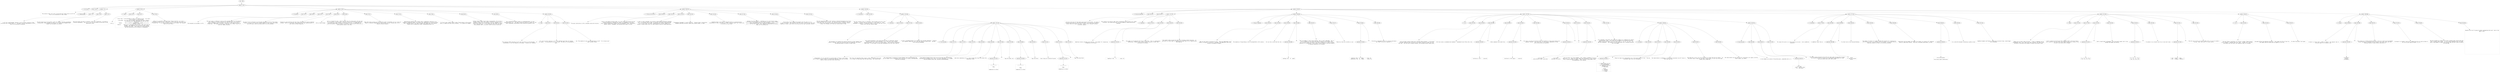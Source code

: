 digraph hierarchy {

node [fontname=Helvetica]
edge [style=dashed]

doc_0 [label="doc - 508"]


doc_0 -> { section_1}
{rank=same; section_1}

section_1 [label="section: 1-224"]


section_1 -> { header_2 block_3 section_4 section_5 section_6 section_7 section_8 section_9}
{rank=same; header_2 block_3 section_4 section_5 section_6 section_7 section_8 section_9}

header_2 [label="1 : Orb format"]

block_3 [label="block 1-224"]

section_4 [label="section: 7-21"]

section_5 [label="section: 22-43"]

section_6 [label="section: 44-92"]

section_7 [label="section: 106-142"]

section_8 [label="section: 143-150"]

section_9 [label="section: 225-457"]



block_3 -> leaf_10
leaf_10  [color=Gray,shape=rectangle,fontname=Inconsolata,label="
  The grimoire tools work with a structured text format which we call Orb.
This is an introduction to that format.

"]
section_4 -> { header_11 block_12 block_13 block_14}
{rank=same; header_11 block_12 block_13 block_14}

header_11 [label="2 : Metalanguage"]

block_12 [label="block 7-12"]

block_13 [label="block 13-16"]

block_14 [label="block 17-21"]



block_12 -> leaf_15
leaf_15  [color=Gray,shape=rectangle,fontname=Inconsolata,label="
  I call Orb a metalanguage, because it can by design include any other
structured text format within it.  Provided it may be represented in utf-8!
This is no stricture in practice. 
"]

block_13 -> leaf_16
leaf_16  [color=Gray,shape=rectangle,fontname=Inconsolata,label="The Orb format aims to be equally useful for markup, literate programming,
configuration, data exchange, and the sort of interactive notebook which 
Jupyter and org-babel can produce.
"]

block_14 -> leaf_17
leaf_17  [color=Gray,shape=rectangle,fontname=Inconsolata,label="The first parser and tool is Grimoire, which, as a bootstrap, is focused on
literate programming.  This will in turn be the format for the tools in the
bettertools suite. 

"]
section_5 -> { header_18 block_19 block_20 block_21}
{rank=same; header_18 block_19 block_20 block_21}

header_18 [label="2 : Goals"]

block_19 [label="block 22-25"]

block_20 [label="block 26-37"]

block_21 [label="block 38-43"]



block_19 -> leaf_22
leaf_22  [color=Gray,shape=rectangle,fontname=Inconsolata,label="
  Orb is:
"]

block_20 -> leaf_23
leaf_23  [color=Gray,shape=rectangle,fontname=Inconsolata,label="  - Error free:  An Orb document is never in a state of error.  Any valid
                 utf-8 string is an Orb document.
  - Line based:  Orb files may be rapidly separated into their elements
                 by splitting into lines and examining the first few
                 characters.
  - Humane:      Orb is carefully designed to be readable, as is, by
                 ordinary humans.
  - General:     There are no characters such as <>& in HTML which must be
                 escaped.  Orb codeblocks can enclose any other format,
                 including Orb format.  Orb strings are «brace balanced»
                 and can enclose any utf-8 string as a consequence. 
"]

block_21 -> leaf_24
leaf_24  [color=Gray,shape=rectangle,fontname=Inconsolata,label="While it is possible to do some fancy things with Orb, it is also a
comfortable format to write a blog post, or put a few key-value pairs into
a config file.  If you were to send an email in Orb format, the recipient
might not even notice. 

"]
section_6 -> { header_25 block_26 block_27 block_28 block_29 block_30 block_31 block_32 block_33 block_34 block_35 block_36 section_37}
{rank=same; header_25 block_26 block_27 block_28 block_29 block_30 block_31 block_32 block_33 block_34 block_35 block_36 section_37}

header_25 [label="2 : Encoding"]

block_26 [label="block 44-47"]

block_27 [label="block 48-53"]

block_28 [label="block 54-57"]

block_29 [label="block 58-61"]

block_30 [label="block 62-63"]

block_31 [label="block 64-69"]

block_32 [label="block 70-73"]

block_33 [label="block 74-78"]

block_34 [label="block 79-81"]

block_35 [label="block 82-87"]

block_36 [label="block 88-92"]

section_37 [label="section: 93-105"]



block_26 -> leaf_38
leaf_38  [color=Gray,shape=rectangle,fontname=Inconsolata,label="
Orb documents are encoded in utf-8.  
"]

block_27 -> leaf_39
leaf_39  [color=Gray,shape=rectangle,fontname=Inconsolata,label="The core syntax is defined in terms of the reachable keys on a US keyboard.
This tradition is firmly entrenched in the mid teens, and I have no
designs on budging that at present.  The miser in me likes that they're
a byte each.  The lawyer in me insists that this isn't ASCII, which is a
seven-bit legacy encoding.
"]

block_28 -> leaf_40
leaf_40  [color=Gray,shape=rectangle,fontname=Inconsolata,label="We aren't at all reluctant to use Unicode characters as part of the format. 
Grimoire «strings» are the most visible example of this, along with drawer
and fold icons, which are actual parts of an Orb document. 
"]

block_29 -> leaf_41
leaf_41  [color=Gray,shape=rectangle,fontname=Inconsolata,label="Grimoire is case sensitive and uses lower-snake-case for built-in English
phrases. There is a convention (see classes) that uses capitalization of
user words to affect semantics.  
"]

block_30 -> leaf_42
leaf_42  [color=Gray,shape=rectangle,fontname=Inconsolata,label="[tk] is there though
"]

block_31 -> leaf_43
leaf_43  [color=Gray,shape=rectangle,fontname=Inconsolata,label="Orb is a format for text.  There are many ways of writing text, but only one
way of encoding it that matters.  There is a long tail of Unicode complexity,
and there are traces of Committee spattered all over it; nonetheless we 
should be grateful that utf-8 won, in a world in which we still drive cars on
both possible sides of the road. 
"]

block_32 -> leaf_44
leaf_44  [color=Gray,shape=rectangle,fontname=Inconsolata,label="Note that while we have our [[own opinions about utf-8][httk://]] our vision of
heaven is backward-compatible with the inferior version foisted upon us by a 
jealous software monopoly.
"]

block_33 -> leaf_45
leaf_45  [color=Gray,shape=rectangle,fontname=Inconsolata,label="Bidirectional handling in a context that's indentation sensitive is an 
example of something subtle. Orb format uses indentation in a few key places,
and a compliant parser will need to detect and respect RTL [tk?] markers.
Exactly how is spelled out under [[indentation][httk://]]
"]

block_34 -> leaf_46
leaf_46  [color=Gray,shape=rectangle,fontname=Inconsolata,label="I'd love to get a Hebrew and/or Arabic fluent hacker on the project
early, to make sure this works correctly.  I'll settle for Aramaic.
"]

block_35 -> leaf_47
leaf_47  [color=Gray,shape=rectangle,fontname=Inconsolata,label="Another thing I want to get right is equivalence. If you have a
variable called \"Glück\" the compiler shouldn't complain if it's
rendered in either of the valid ways. For some sequences that's
\"any of the valid ways\". If we normalized your prose, you might
have problems later, so we don't want to solve it that way.
"]

block_36 -> leaf_48
leaf_48  [color=Gray,shape=rectangle,fontname=Inconsolata,label="This consideration mostly applys to [[hashtags][httk://]] and 
[[handles][httk://]].  The idea is that Orb files will respect all the 
wacky typographic equivalences that Unicode has gifted us with.

"]
section_37 -> { header_49 block_50 block_51 block_52}
{rank=same; header_49 block_50 block_51 block_52}

header_49 [label="4 : Tabs"]

block_50 [label="block 93-97"]

block_51 [label="block 98-101"]

block_52 [label="block 102-105"]



block_50 -> leaf_53
leaf_53  [color=Gray,shape=rectangle,fontname=Inconsolata,label="
The vexacious ASCII character 8 will never be found in an Orb document.  If
encountered, it will be reduced to two spaces.  Grimoire will complain.
"]

block_51 -> leaf_54
leaf_54  [color=Gray,shape=rectangle,fontname=Inconsolata,label="It's not an /error/ mind you, it's a well-defined input that will become 
two spaces.  If encountered by one of my tools, the tabs will be permanently
gone. 
"]

block_52 -> leaf_55
leaf_55  [color=Gray,shape=rectangle,fontname=Inconsolata,label="Yes. This applies to your source code blocks as well.  It is time we put 
away childish things.  

"]
section_7 -> { header_56 block_57 block_58 block_59 block_60 block_61 block_62 block_63 block_64}
{rank=same; header_56 block_57 block_58 block_59 block_60 block_61 block_62 block_63 block_64}

header_56 [label="2 : Prose and Structure"]

block_57 [label="block 106-109"]

block_58 [label="block 110-114"]

block_59 [label="block 115-119"]

block_60 [label="block 120-122"]

block_61 [label="block 123-126"]

block_62 [label="block 127-132"]

block_63 [label="block 133-136"]

block_64 [label="block 137-142"]



block_57 -> leaf_65
leaf_65  [color=Gray,shape=rectangle,fontname=Inconsolata,label="
The major distinction in Orb is between prose and structure.
"]

block_58 -> leaf_66
leaf_66  [color=Gray,shape=rectangle,fontname=Inconsolata,label="Prose is the default parsing state. It is far from unstructured from the
runtime perspective. Although this needn't be embedded in the parse
tree, Grimoire understands concepts such as paragraphs, words, punctuation,
capital letters, languages, and anything else proper to prose.
"]

block_59 -> leaf_67
leaf_67  [color=Gray,shape=rectangle,fontname=Inconsolata,label="I refer to human languages, but Grimoire understands programming languages
also. In principle, all of them, it shouldn't be harder to add them than
it is to call them from shell, though getting a runtime rigged up to
another runtime always calls for some finesse to derive a good experience.
"]

block_60 -> leaf_68
leaf_68  [color=Gray,shape=rectangle,fontname=Inconsolata,label="\"Programming languages\" is overly specific.  Grimoire draws a distinction
between prose and structure. Blocks may contain either, or both.
"]

block_61 -> leaf_69
leaf_69  [color=Gray,shape=rectangle,fontname=Inconsolata,label="Something that's nice about a language build on a prose/structure
relationship is that it can be error free.  Anything *grym* can't build into
a structure is just prose.
"]

block_62 -> leaf_70
leaf_70  [color=Gray,shape=rectangle,fontname=Inconsolata,label="Markdown has this property.  Sometimes you run into parsers which
build errors into Markdown, which is itself erroneous.  If you [[RTFM]
[http://daringfireball.net/projects/markdown/syntax]],
you'll find the word \"error\" once.  Helpfully explaining how Markdown
keeps you from making one.
"]

block_63 -> leaf_71
leaf_71  [color=Gray,shape=rectangle,fontname=Inconsolata,label="We do what we can to make the document look the same as it is
in fact structured.  The intention with Orb files is that we work with them
aided by a linter, which lets us be lazy and still get consistent results.
"]

block_64 -> leaf_72
leaf_72  [color=Gray,shape=rectangle,fontname=Inconsolata,label="The most important point in this section is that Orb documents do not have
errors and never fail to parse.  You should be able to literally plug any 
Orb parser into a source of entropy and end up with a document, since a
proper utf-8 decoder will drop any invalid bytes it sees. 

"]
section_8 -> { header_73 block_74 section_75}
{rank=same; header_73 block_74 section_75}

header_73 [label="2 : Ownership"]

block_74 [label="block 143-150"]

section_75 [label="section: 151-166"]



block_74 -> leaf_76
leaf_76  [color=Gray,shape=rectangle,fontname=Inconsolata,label="
  The root concept of Orb is a document, which divides into one or more 
sections.  A section owns all structure or prose within it.  This 
paragraph is owned by «** Ownership» above, as are all the rest of the
blocks until the next section header. 

"]
section_75 -> { header_77 block_78 block_79 block_80 section_81}
{rank=same; header_77 block_78 block_79 block_80 section_81}

header_77 [label="3 : Blocking"]

block_78 [label="block 151-156"]

block_79 [label="block 157-161"]

block_80 [label="block 162-166"]

section_81 [label="section: 167-224"]



block_78 -> leaf_82
leaf_82  [color=Gray,shape=rectangle,fontname=Inconsolata,label="
  Orb documents are chunked into sections entirely by their heading lines.
Within a section, prose and structure alike are organized into blocks.  
The defining marker of blocks is blank lines.
"]

block_79 -> leaf_83
leaf_83  [color=Gray,shape=rectangle,fontname=Inconsolata,label="This second paragraph is the second block of the «*** Blocking» section.
Taking a look at the source document, you'll see that I put (single)
newlines between lines, with an 78 column margin.  That should be considered
good style.  If you prefer to have each paragraph be its own line, have at.
"]

block_80 -> leaf_84
leaf_84  [color=Gray,shape=rectangle,fontname=Inconsolata,label="A line is considered blank if it contains only Unicode spacemarks.  Grimoire
will smoothly remove any such cruft and replace it with «\\n\\n».  We also
trim trailing whitespace. 

"]
section_81 -> { header_85 block_86 block_87 block_88 block_89 block_90 block_91 block_92 block_93 block_94 block_95 block_96 block_97}
{rank=same; header_85 block_86 block_87 block_88 block_89 block_90 block_91 block_92 block_93 block_94 block_95 block_96 block_97}

header_85 [label="4 : The Cling Rule"]

block_86 [label="block 167-172"]

block_87 [label="block 173-175"]

block_88 [label="block 176-179"]

block_89 [label="block 180-183"]

block_90 [label="block 184-186"]

block_91 [label="block 187-196"]

block_92 [label="block 197-198"]

block_93 [label="block 199-208"]

block_94 [label="block 209-210"]

block_95 [label="block 211-212"]

block_96 [label="block 213-221"]

block_97 [label="block 222-224"]



block_86 -> leaf_98
leaf_98  [color=Gray,shape=rectangle,fontname=Inconsolata,label="
  [[Tags][httk://]] are used both to provide names to blocks in Orb format
and to specify various actions in knitting and weaving.  They may be placed
above or below the block which they affect.
"]

block_87 -> leaf_99
leaf_99  [color=Gray,shape=rectangle,fontname=Inconsolata,label="The cling rule specifies that a group 'clings' to another group when
it is closer to that group than the other group. Ties resolve down.
"]

block_88 -> leaf_100
leaf_100  [color=Gray,shape=rectangle,fontname=Inconsolata,label="This should make it intuitive to group elements that aren't grouping the
way you expect: put in whitespace until the block is visually distinguished
from the surroundings.
"]

block_89 -> leaf_101
leaf_101  [color=Gray,shape=rectangle,fontname=Inconsolata,label="Cling applies between blocks which are at the same level of ownership.
Ownership has precedence over cling: all blocks underneath e.g. a header
line are owned by that line, newlines notwithstanding.
"]

block_90 -> leaf_102
leaf_102  [color=Gray,shape=rectangle,fontname=Inconsolata,label="Note that indentation of e.g. lists invokes the cling rule within the
indentation level.
"]
block_91 -> { codeblock_103}
{rank=same; codeblock_103}

codeblock_103 [label="code block 187-194"]



codeblock_103 -> leaf_104
leaf_104  [color=Gray,shape=rectangle,fontname=Inconsolata,label="| x | y | z |

#tag


someprose on a block"]

block_91 -> leaf_105
leaf_105  [color=Gray,shape=rectangle,fontname=Inconsolata,label="
"]

block_92 -> leaf_106
leaf_106  [color=Gray,shape=rectangle,fontname=Inconsolata,label="Tags the table, but
"]
block_93 -> { codeblock_107}
{rank=same; codeblock_107}

codeblock_107 [label="code block 199-206"]



codeblock_107 -> leaf_108
leaf_108  [color=Gray,shape=rectangle,fontname=Inconsolata,label="| x | y | z |


#tag

someprose on a block"]

block_93 -> leaf_109
leaf_109  [color=Gray,shape=rectangle,fontname=Inconsolata,label="
"]

block_94 -> leaf_110
leaf_110  [color=Gray,shape=rectangle,fontname=Inconsolata,label="Tags the block.
"]

block_95 -> leaf_111
leaf_111  [color=Gray,shape=rectangle,fontname=Inconsolata,label="Even clings are resolved forwards:
"]
block_96 -> { codeblock_112}
{rank=same; codeblock_112}

codeblock_112 [label="code block 213-219"]



codeblock_112 -> leaf_113
leaf_113  [color=Gray,shape=rectangle,fontname=Inconsolata,label="| x | y | z |

#tag

someprose on a block"]

block_96 -> leaf_114
leaf_114  [color=Gray,shape=rectangle,fontname=Inconsolata,label="
"]

block_97 -> leaf_115
leaf_115  [color=Gray,shape=rectangle,fontname=Inconsolata,label="Tags the prose block.

"]
section_9 -> { header_116 block_117 block_118 section_119 section_120 section_121 section_122 section_123 section_124 section_125}
{rank=same; header_116 block_117 block_118 section_119 section_120 section_121 section_122 section_123 section_124 section_125}

header_116 [label="2 : Structural elements"]

block_117 [label="block 225-231"]

block_118 [label="block 232-457"]

section_119 [label="section: 237-255"]

section_120 [label="section: 256-286"]

section_121 [label="section: 287-361"]

section_122 [label="section: 377-410"]

section_123 [label="section: 411-445"]

section_124 [label="section: 446-457"]

section_125 [label="section: 458-508"]



block_117 -> leaf_126
leaf_126  [color=Gray,shape=rectangle,fontname=Inconsolata,label="
  Structure and prose are the figure and ground of Orb format.  We speak of
structure and prose on a block-by-block basis, and within some structure
blocks there are regions of prose.  Prose in turn routinely contains
structural regions.
"]

block_118 -> leaf_127
leaf_127  [color=Gray,shape=rectangle,fontname=Inconsolata,label="This section will discuss under what circumstances an Orb parser will create
structure, with some discursions into the semantics these distinctions
represent. 

"]
section_119 -> { header_128 block_129 block_130 block_131 block_132}
{rank=same; header_128 block_129 block_130 block_131 block_132}

header_128 [label="3 : Headlines"]

block_129 [label="block 237-241"]

block_130 [label="block 242-245"]

block_131 [label="block 246-249"]

block_132 [label="block 250-255"]



block_129 -> leaf_133
leaf_133  [color=Gray,shape=rectangle,fontname=Inconsolata,label="
  Headlines divide a document into sections.  The grammar for recognizing
a headline is as follows:
"]
block_130 -> { codeblock_134}
{rank=same; codeblock_134}

codeblock_134 [label="code block 242-244"]



codeblock_134 -> leaf_135
leaf_135  [color=Gray,shape=rectangle,fontname=Inconsolata,label="    headline = WS?  '*'+  ' '  prose  NL"]

block_130 -> leaf_136
leaf_136  [color=Gray,shape=rectangle,fontname=Inconsolata,label=""]

block_131 -> leaf_137
leaf_137  [color=Gray,shape=rectangle,fontname=Inconsolata,label="The number of =*= determine the level of ownership.  This is a declarative
relationship, though I lack a clean syntax to express it other than
functionally at present. 
"]

block_132 -> leaf_138
leaf_138  [color=Gray,shape=rectangle,fontname=Inconsolata,label="The content within =prose= has the luxury of being context-sensitive.  In
particular we treat tags on a headline as though they're on a tagline below
they headline. 


"]
section_120 -> { header_139 block_140 block_141 block_142 block_143 block_144 block_145 block_146 block_147}
{rank=same; header_139 block_140 block_141 block_142 block_143 block_144 block_145 block_146 block_147}

header_139 [label="3 : Tags and Taglines"]

block_140 [label="block 256-261"]

block_141 [label="block 262-263"]

block_142 [label="block 264-265"]

block_143 [label="block 266-268"]

block_144 [label="block 269-275"]

block_145 [label="block 276-277"]

block_146 [label="block 278-282"]

block_147 [label="block 283-286"]



block_140 -> leaf_148
leaf_148  [color=Gray,shape=rectangle,fontname=Inconsolata,label="
  Tags are the control structures for Orb.  There are =#hashtags= which
loosely correspond to functions or messages, and =@handles= which more
directly correspond to symbols.  
"]

block_141 -> leaf_149
leaf_149  [color=Gray,shape=rectangle,fontname=Inconsolata,label="The semantics of tags belong in the [[runtime][httk://]]]] section.
"]

block_142 -> leaf_150
leaf_150  [color=Gray,shape=rectangle,fontname=Inconsolata,label="For now let us note that the rule
"]
block_143 -> { codeblock_151}
{rank=same; codeblock_151}

codeblock_151 [label="code block 266-268"]



codeblock_151 -> leaf_152
leaf_152  [color=Gray,shape=rectangle,fontname=Inconsolata,label="  hashtag = WS+  '#'  symbol"]

block_143 -> leaf_153
leaf_153  [color=Gray,shape=rectangle,fontname=Inconsolata,label=""]

block_144 -> leaf_154
leaf_154  [color=Gray,shape=rectangle,fontname=Inconsolata,label="  
*may* not appear in (all) prose contexts, this is still undecided.  This is 
true of handles as well given the state of =grym= at the present time, 
but I am more firmly convinced of the value of @handle as a short in-place
expansion of a handleline. I don't think trying to parse a mid-block #export
as meaning something is as valuable. 
"]

block_145 -> leaf_155
leaf_155  [color=Gray,shape=rectangle,fontname=Inconsolata,label="These two rules are currently in use:
"]
block_146 -> { codeblock_156}
{rank=same; codeblock_156}

codeblock_156 [label="code block 278-281"]



codeblock_156 -> leaf_157
leaf_157  [color=Gray,shape=rectangle,fontname=Inconsolata,label="  hashline = WS?  '#'  symbol  ' '  prose  NL
  handleline = WS?  '@'  symbol  ' '  prose  NL"]

block_146 -> leaf_158
leaf_158  [color=Gray,shape=rectangle,fontname=Inconsolata,label=""]

block_147 -> leaf_159
leaf_159  [color=Gray,shape=rectangle,fontname=Inconsolata,label="Structure is designed to work on a line-by-line basis,
any =line= rule has an implied =^=. 

"]
section_121 -> { header_160 block_161 block_162 block_163 block_164 block_165 block_166 block_167 block_168 block_169 block_170 section_171 section_172}
{rank=same; header_160 block_161 block_162 block_163 block_164 block_165 block_166 block_167 block_168 block_169 block_170 section_171 section_172}

header_160 [label="3 : List "]

block_161 [label="block 287-292"]

block_162 [label="block 293-294"]

block_163 [label="block 295-298"]

block_164 [label="block 299-300"]

block_165 [label="block 301-304"]

block_166 [label="block 305-308"]

block_167 [label="block 309-313"]

block_168 [label="block 314-315"]

block_169 [label="block 316-320"]

block_170 [label="block 321-361"]

section_171 [label="section: 328-361"]

section_172 [label="section: 362-376"]



block_161 -> leaf_173
leaf_173  [color=Gray,shape=rectangle,fontname=Inconsolata,label="
  Lists are both a markup format and a flexible data container.  In the emacs
org-mode, headline-type structures do the heavy lifting for TODO lists and
the like.  This was org's original purpose, with document markup coming later.
"]

block_162 -> leaf_174
leaf_174  [color=Gray,shape=rectangle,fontname=Inconsolata,label="Orb lists come in unnumbered and numbered.  Unnumbered lists follow this rule:
"]
block_163 -> { codeblock_175}
{rank=same; codeblock_175}

codeblock_175 [label="code block 295-297"]



codeblock_175 -> leaf_176
leaf_176  [color=Gray,shape=rectangle,fontname=Inconsolata,label="  listline-un = WS? '- ' prose NL"]

block_163 -> leaf_177
leaf_177  [color=Gray,shape=rectangle,fontname=Inconsolata,label=""]

block_164 -> leaf_178
leaf_178  [color=Gray,shape=rectangle,fontname=Inconsolata,label="While numbered lists match this:
"]
block_165 -> { codeblock_179}
{rank=same; codeblock_179}

codeblock_179 [label="code block 301-303"]



codeblock_179 -> leaf_180
leaf_180  [color=Gray,shape=rectangle,fontname=Inconsolata,label="  listline-li = WS? digits '. ' prose NL"]

block_165 -> leaf_181
leaf_181  [color=Gray,shape=rectangle,fontname=Inconsolata,label=""]

block_166 -> leaf_182
leaf_182  [color=Gray,shape=rectangle,fontname=Inconsolata,label="For lists, as with any structure group, the semantics of the prose section are
somewhat flexible.  The cling rule for lists parses indentation so that
multi-line entries are possible:
"]
block_167 -> { codeblock_183}
{rank=same; codeblock_183}

codeblock_183 [label="code block 309-312"]



codeblock_183 -> leaf_184
leaf_184  [color=Gray,shape=rectangle,fontname=Inconsolata,label="  - list entry 
   prose directly under, bad style"]

block_167 -> leaf_185
leaf_185  [color=Gray,shape=rectangle,fontname=Inconsolata,label=""]

block_168 -> leaf_186
leaf_186  [color=Gray,shape=rectangle,fontname=Inconsolata,label="vs.
"]
block_169 -> { codeblock_187}
{rank=same; codeblock_187}

codeblock_187 [label="code block 316-319"]



codeblock_187 -> leaf_188
leaf_188  [color=Gray,shape=rectangle,fontname=Inconsolata,label="  - list entry 
    continues list entry"]

block_169 -> leaf_189
leaf_189  [color=Gray,shape=rectangle,fontname=Inconsolata,label=""]

block_170 -> leaf_190
leaf_190  [color=Gray,shape=rectangle,fontname=Inconsolata,label="As in Markdown, the parser will accept any numbers as a numbered list without
checking their order.  The linter will increment by one starting from the
number of the first index, so if you start with \"1. \" or \"0. \" or \"10. \" you
get the subsequent.  This behavior can be suppressed with a hashtag directive
yet to be added.  

"]
section_171 -> { header_191 block_192 block_193 block_194 block_195 block_196 block_197}
{rank=same; header_191 block_192 block_193 block_194 block_195 block_196 block_197}

header_191 [label="4 : List Boxes"]

block_192 [label="block 328-334"]

block_193 [label="block 335-347"]

block_194 [label="block 348-350"]

block_195 [label="block 351-353"]

block_196 [label="block 354-357"]

block_197 [label="block 358-361"]



block_192 -> leaf_198
leaf_198  [color=Gray,shape=rectangle,fontname=Inconsolata,label="
  Lists can have, as a first element, a box, either a checkbox =[ ]= or a 
radio box =( )=.  These are either empty with whitespace or have contents
from a limited pallete of symbols.  Their function is described in the 
[[runtime][httk://]]]] section. 
"]
block_193 -> { codeblock_199}
{rank=same; codeblock_199}

codeblock_199 [label="code block 335-346"]



codeblock_199 -> leaf_200
leaf_200  [color=Gray,shape=rectangle,fontname=Inconsolata,label="  - [ ] #todo finish orb.orb
    - [X] Metalanguage
    - [X] Prose and Structure
    - [REVISE] Link
    - [ ] Code Block

  - Fruits
    - ( ) Bananas
    - (*) Coconuts
    - ( ) Grapes"]

block_193 -> leaf_201
leaf_201  [color=Gray,shape=rectangle,fontname=Inconsolata,label=""]

block_194 -> leaf_202
leaf_202  [color=Gray,shape=rectangle,fontname=Inconsolata,label="These two types can't meaningfully mix on the same level of a list.  The one
the parser sees first will be applied.
"]

block_195 -> leaf_203
leaf_203  [color=Gray,shape=rectangle,fontname=Inconsolata,label="The radio button is contagious, if the parser encounters one all lines on
that level get one. 
"]

block_196 -> leaf_204
leaf_204  [color=Gray,shape=rectangle,fontname=Inconsolata,label="The check box is not, it's ok to include it on some lines but not others.  If
the parser sees a check box and then a radio button, it will turn the radio
button into a check box.
"]

block_197 -> leaf_205
leaf_205  [color=Gray,shape=rectangle,fontname=Inconsolata,label="The radio button can only have one =*=; the parser will ignore, and the
linter remove, any others. 

"]
section_172 -> { header_206 block_207 block_208 block_209}
{rank=same; header_206 block_207 block_208 block_209}

header_206 [label="4 : Key/value pairs"]

block_207 [label="block 362-365"]

block_208 [label="block 366-371"]

block_209 [label="block 372-376"]



block_207 -> leaf_210
leaf_210  [color=Gray,shape=rectangle,fontname=Inconsolata,label="
  A list element can consist of key/value pairs, separated with a =:=.
"]
block_208 -> { codeblock_211}
{rank=same; codeblock_211}

codeblock_211 [label="code block 366-370"]



codeblock_211 -> leaf_212
leaf_212  [color=Gray,shape=rectangle,fontname=Inconsolata,label=" - first key:
   - value : another value
   - 42 : the answer"]

block_208 -> leaf_213
leaf_213  [color=Gray,shape=rectangle,fontname=Inconsolata,label=""]

block_209 -> leaf_214
leaf_214  [color=Gray,shape=rectangle,fontname=Inconsolata,label="From the runtime perspective the left and right sides are basically strings,
as we build out the Clu runtime we'll have better expectations for what
keys and values would look like as data. 

"]
section_122 -> { header_215 block_216 block_217 block_218 block_219 block_220 block_221 block_222 block_223 block_224}
{rank=same; header_215 block_216 block_217 block_218 block_219 block_220 block_221 block_222 block_223 block_224}

header_215 [label="3 : Code Block"]

block_216 [label="block 377-381"]

block_217 [label="block 382-383"]

block_218 [label="block 384-389"]

block_219 [label="block 390-391"]

block_220 [label="block 392-395"]

block_221 [label="block 396-398"]

block_222 [label="block 399-404"]

block_223 [label="block 405-406"]

block_224 [label="block 407-410"]



block_216 -> leaf_225
leaf_225  [color=Gray,shape=rectangle,fontname=Inconsolata,label="
  The reason Orb exists is so that Grimoire can exist.  We do codeblocks
carefully. 
"]

block_217 -> leaf_226
leaf_226  [color=Gray,shape=rectangle,fontname=Inconsolata,label="A codeblock looks like so:
"]
block_218 -> { codeblock_227}
{rank=same; codeblock_227}

codeblock_227 [label="code block 384-388"]



codeblock_227 -> leaf_228
leaf_228  [color=Gray,shape=rectangle,fontname=Inconsolata,label="#!orb
*** Some Orb content
#/orb"]

block_218 -> leaf_229
leaf_229  [color=Gray,shape=rectangle,fontname=Inconsolata,label=""]

block_219 -> leaf_230
leaf_230  [color=Gray,shape=rectangle,fontname=Inconsolata,label="Try that trick in Git-Flavored Markdown...
"]

block_220 -> leaf_231
leaf_231  [color=Gray,shape=rectangle,fontname=Inconsolata,label="The number of initial =!!= needs to match the closing =//=, allowing any 
utf-8 string at all to be enclosed with this method.  We consider this an
important property to have in an enclosure encoding. 
"]

block_221 -> leaf_232
leaf_232  [color=Gray,shape=rectangle,fontname=Inconsolata,label="Code blocks must be opened, but needn't be closed, as a parser will recognize
EOF as a code block closure.  This has a fortunate side effect, as this:
"]
block_222 -> { codeblock_233}
{rank=same; codeblock_233}

codeblock_233 [label="code block 399-403"]



codeblock_233 -> leaf_234
leaf_234  [color=Gray,shape=rectangle,fontname=Inconsolata,label="#!/usr/bin/python

from future import bettertools"]

block_222 -> leaf_235
leaf_235  [color=Gray,shape=rectangle,fontname=Inconsolata,label=""]

block_223 -> leaf_236
leaf_236  [color=Gray,shape=rectangle,fontname=Inconsolata,label="Is a valid Orb document containing a python script.
"]

block_224 -> leaf_237
leaf_237  [color=Gray,shape=rectangle,fontname=Inconsolata,label="Codeblock headers and footers, unlike most structure lines, cannot begin
with whitespace. 

"]
section_123 -> { header_238 block_239 block_240 block_241 block_242 block_243 block_244 block_245 block_246}
{rank=same; header_238 block_239 block_240 block_241 block_242 block_243 block_244 block_245 block_246}

header_238 [label="3 : Table"]

block_239 [label="block 411-416"]

block_240 [label="block 417-420"]

block_241 [label="block 421-425"]

block_242 [label="block 426-428"]

block_243 [label="block 429-434"]

block_244 [label="block 435-436"]

block_245 [label="block 437-441"]

block_246 [label="block 442-445"]



block_239 -> leaf_247
leaf_247  [color=Gray,shape=rectangle,fontname=Inconsolata,label="
  Tables are our matrix data structure.  I have no immediate use for 
spreadsheets that I can't meet with other software, but admire their
inclusion in Org and do use tables in markup from time to time.
"]

block_240 -> leaf_248
leaf_248  [color=Gray,shape=rectangle,fontname=Inconsolata,label="I don't intend to do much more than recognize them in the near future,
but a glance at what Org offers with tables should give a sense of how
we want to use them within =bridge=. 
"]
block_241 -> { codeblock_249}
{rank=same; codeblock_249}

codeblock_249 [label="code block 421-424"]



codeblock_249 -> leaf_250
leaf_250  [color=Gray,shape=rectangle,fontname=Inconsolata,label="| 2  | 4  | 6  | 8  |
| 10 | 12 | 14 | 16 |"]

block_241 -> leaf_251
leaf_251  [color=Gray,shape=rectangle,fontname=Inconsolata,label=""]

block_242 -> leaf_252
leaf_252  [color=Gray,shape=rectangle,fontname=Inconsolata,label="With a couple small refinements, this one should render with a line
between the header and therows:
"]
block_243 -> { codeblock_253}
{rank=same; codeblock_253}

codeblock_253 [label="code block 429-433"]



codeblock_253 -> leaf_254
leaf_254  [color=Gray,shape=rectangle,fontname=Inconsolata,label="| a  | b  | c  | d  |
~ 3  | 6  | 9  | 12 |
| 18 | 21 | 24 | 27 |"]

block_243 -> leaf_255
leaf_255  [color=Gray,shape=rectangle,fontname=Inconsolata,label=""]

block_244 -> leaf_256
leaf_256  [color=Gray,shape=rectangle,fontname=Inconsolata,label="To extend a row virtually over two or more text lines
"]
block_245 -> { codeblock_257}
{rank=same; codeblock_257}

codeblock_257 [label="code block 437-440"]



codeblock_257 -> leaf_258
leaf_258  [color=Gray,shape=rectangle,fontname=Inconsolata,label="| cat, | chien,  | gato,    \\
| hat  | chapeau | sombrero |"]

block_245 -> leaf_259
leaf_259  [color=Gray,shape=rectangle,fontname=Inconsolata,label=""]

block_246 -> leaf_260
leaf_260  [color=Gray,shape=rectangle,fontname=Inconsolata,label="The only way to slip a =|= into a table cell is to put it inside a 
«string». Other than that it's prose country. 

"]
section_124 -> { header_261 block_262 block_263 block_264}
{rank=same; header_261 block_262 block_263 block_264}

header_261 [label="3 : Link  "]

block_262 [label="block 446-451"]

block_263 [label="block 452-454"]

block_264 [label="block 455-457"]



block_262 -> leaf_265
leaf_265  [color=Gray,shape=rectangle,fontname=Inconsolata,label="
  The most [[basic link][httk://]] follows a simple «[[description]
[url]]» pattern.  Markdown gets this right.  In HTML you'll see the 
href before the link text, but looking at HTML is a mistake.
"]

block_263 -> leaf_266
leaf_266  [color=Gray,shape=rectangle,fontname=Inconsolata,label="Org-mode follows the opposite convention.  This breaks the flow of text for
the reader and Orb format must be legible in raw form.
"]

block_264 -> leaf_267
leaf_267  [color=Gray,shape=rectangle,fontname=Inconsolata,label="tk other Org-iastic link types.

"]
section_125 -> { header_268 block_269 block_270 block_271 block_272 block_273 block_274}
{rank=same; header_268 block_269 block_270 block_271 block_272 block_273 block_274}

header_268 [label="3 : Drawer"]

block_269 [label="block 458-462"]

block_270 [label="block 463-468"]

block_271 [label="block 469-472"]

block_272 [label="block 473-475"]

block_273 [label="block 476-480"]

block_274 [label="block 481-508"]



block_269 -> leaf_275
leaf_275  [color=Gray,shape=rectangle,fontname=Inconsolata,label="
  A drawer is a block that's hidden by default. The computer sees it,
the user sees ⦿, or a similar rune.
"]
block_270 -> { codeblock_276}
{rank=same; codeblock_276}

codeblock_276 [label="code block 463-467"]



codeblock_276 -> leaf_277
leaf_277  [color=Gray,shape=rectangle,fontname=Inconsolata,label=":[a-drawer]:
contents
:[a-drawer]:"]

block_270 -> leaf_278
leaf_278  [color=Gray,shape=rectangle,fontname=Inconsolata,label=""]

block_271 -> leaf_279
leaf_279  [color=Gray,shape=rectangle,fontname=Inconsolata,label="This closes to a single Unicode character, such as ⦿, which can't be deleted
without opening it. Deleting into an ordinary fold marker opens the fold,
deleting towards a drawer marker skips past it.
"]

block_272 -> leaf_280
leaf_280  [color=Gray,shape=rectangle,fontname=Inconsolata,label="=a-drawer= is a handle, the @ isn't needed here but you could include it.
It's ok to just leave it blank: =:[ ]:=.
"]

block_273 -> leaf_281
leaf_281  [color=Gray,shape=rectangle,fontname=Inconsolata,label="The only purpose of a drawer is to draw a folding layer around some text
that's normally kept closed.  If you're doing something fancy you might
have a long header of imports and configs that you don't want to look at
all the time. 
"]

block_274 -> leaf_282
leaf_282  [color=Gray,shape=rectangle,fontname=Inconsolata,label="Honestly not sure I'm going to bother implementing this part. Late in the 
game if ever. 

























"]

}

